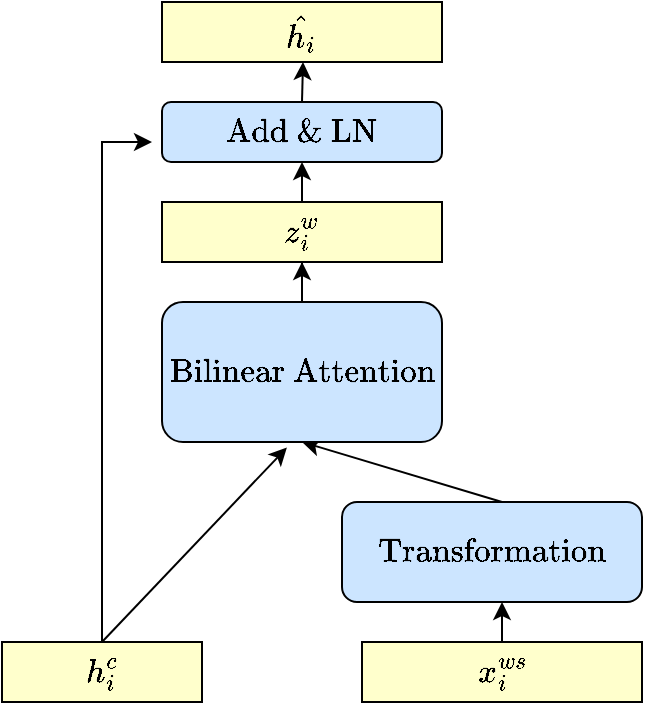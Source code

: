 <mxfile version="16.2.4" type="github">
  <diagram id="IcksXwuTqyY0LGTVq1D5" name="Page-1">
    <mxGraphModel dx="1185" dy="668" grid="1" gridSize="10" guides="1" tooltips="1" connect="1" arrows="1" fold="1" page="1" pageScale="1" pageWidth="827" pageHeight="1169" math="1" shadow="0">
      <root>
        <mxCell id="0" />
        <mxCell id="1" parent="0" />
        <mxCell id="RjcBTduC1KC-WIFji1nj-1" value="&lt;span style=&quot;font-size: 14px ; text-align: left ; background-color: rgb(255 , 255 , 255)&quot;&gt;$$h^c_i$$&lt;/span&gt;" style="rounded=0;whiteSpace=wrap;html=1;fillColor=#FFFFCC;" vertex="1" parent="1">
          <mxGeometry x="260" y="490" width="100" height="30" as="geometry" />
        </mxCell>
        <mxCell id="RjcBTduC1KC-WIFji1nj-4" value="" style="edgeStyle=orthogonalEdgeStyle;rounded=0;orthogonalLoop=1;jettySize=auto;html=1;fontColor=#000000;" edge="1" parent="1" source="RjcBTduC1KC-WIFji1nj-2">
          <mxGeometry relative="1" as="geometry">
            <mxPoint x="510" y="470" as="targetPoint" />
          </mxGeometry>
        </mxCell>
        <mxCell id="RjcBTduC1KC-WIFji1nj-2" value="&lt;span style=&quot;font-size: 14px ; text-align: left ; background-color: rgb(255 , 255 , 255)&quot;&gt;$$x^{ws}_i$$&lt;/span&gt;" style="rounded=0;whiteSpace=wrap;html=1;fillColor=#FFFFCC;" vertex="1" parent="1">
          <mxGeometry x="440" y="490" width="140" height="30" as="geometry" />
        </mxCell>
        <mxCell id="RjcBTduC1KC-WIFji1nj-6" value="" style="endArrow=classic;html=1;rounded=0;fontColor=#000000;entryX=0.446;entryY=1.04;entryDx=0;entryDy=0;entryPerimeter=0;" edge="1" parent="1" target="RjcBTduC1KC-WIFji1nj-9">
          <mxGeometry width="50" height="50" relative="1" as="geometry">
            <mxPoint x="310" y="490" as="sourcePoint" />
            <mxPoint x="400.62" y="401.98" as="targetPoint" />
          </mxGeometry>
        </mxCell>
        <mxCell id="RjcBTduC1KC-WIFji1nj-7" value="" style="endArrow=classic;html=1;rounded=0;fontColor=#000000;entryX=0.5;entryY=1;entryDx=0;entryDy=0;" edge="1" parent="1" target="RjcBTduC1KC-WIFji1nj-9">
          <mxGeometry width="50" height="50" relative="1" as="geometry">
            <mxPoint x="510" y="420" as="sourcePoint" />
            <mxPoint x="410" y="400" as="targetPoint" />
          </mxGeometry>
        </mxCell>
        <mxCell id="RjcBTduC1KC-WIFji1nj-12" value="" style="edgeStyle=orthogonalEdgeStyle;rounded=0;orthogonalLoop=1;jettySize=auto;html=1;fontColor=#000000;" edge="1" parent="1" source="RjcBTduC1KC-WIFji1nj-8">
          <mxGeometry relative="1" as="geometry">
            <mxPoint x="410" y="250" as="targetPoint" />
          </mxGeometry>
        </mxCell>
        <mxCell id="RjcBTduC1KC-WIFji1nj-8" value="&lt;span style=&quot;font-size: 14px ; text-align: left ; background-color: rgb(255 , 255 , 255)&quot;&gt;$$z^w_i$$&lt;/span&gt;" style="rounded=0;whiteSpace=wrap;html=1;fillColor=#FFFFCC;" vertex="1" parent="1">
          <mxGeometry x="340" y="270" width="140" height="30" as="geometry" />
        </mxCell>
        <mxCell id="RjcBTduC1KC-WIFji1nj-10" value="" style="edgeStyle=orthogonalEdgeStyle;rounded=0;orthogonalLoop=1;jettySize=auto;html=1;fontColor=#000000;" edge="1" parent="1" source="RjcBTduC1KC-WIFji1nj-9" target="RjcBTduC1KC-WIFji1nj-8">
          <mxGeometry relative="1" as="geometry" />
        </mxCell>
        <mxCell id="RjcBTduC1KC-WIFji1nj-9" value="&lt;span style=&quot;font-size: 14px ; text-align: left ; background-color: rgb(255 , 255 , 255)&quot;&gt;$$ \text{Bilinear Attention}$$&lt;/span&gt;" style="rounded=1;whiteSpace=wrap;html=1;fontColor=#000000;fillColor=#CCE5FF;" vertex="1" parent="1">
          <mxGeometry x="340" y="320" width="140" height="70" as="geometry" />
        </mxCell>
        <mxCell id="RjcBTduC1KC-WIFji1nj-14" value="" style="edgeStyle=orthogonalEdgeStyle;rounded=0;orthogonalLoop=1;jettySize=auto;html=1;fontColor=#000000;" edge="1" parent="1" target="RjcBTduC1KC-WIFji1nj-13">
          <mxGeometry relative="1" as="geometry">
            <mxPoint x="410" y="220" as="sourcePoint" />
          </mxGeometry>
        </mxCell>
        <mxCell id="RjcBTduC1KC-WIFji1nj-13" value="&lt;span style=&quot;font-size: 14px ; text-align: left ; background-color: rgb(255 , 255 , 255)&quot;&gt;$$\hat{h_i}$$&lt;/span&gt;" style="rounded=0;whiteSpace=wrap;html=1;fillColor=#FFFFCC;" vertex="1" parent="1">
          <mxGeometry x="340" y="170" width="140" height="30" as="geometry" />
        </mxCell>
        <mxCell id="RjcBTduC1KC-WIFji1nj-18" value="" style="edgeStyle=elbowEdgeStyle;elbow=horizontal;endArrow=classic;html=1;rounded=0;fontColor=#000000;" edge="1" parent="1">
          <mxGeometry width="50" height="50" relative="1" as="geometry">
            <mxPoint x="285" y="490" as="sourcePoint" />
            <mxPoint x="335" y="240" as="targetPoint" />
          </mxGeometry>
        </mxCell>
        <mxCell id="RjcBTduC1KC-WIFji1nj-20" value="&lt;span style=&quot;font-size: 14px ; text-align: left ; background-color: rgb(255 , 255 , 255)&quot;&gt;$$ \text{Transformation}$$&lt;/span&gt;" style="rounded=1;whiteSpace=wrap;html=1;fontColor=#000000;fillColor=#CCE5FF;" vertex="1" parent="1">
          <mxGeometry x="430" y="420" width="150" height="50" as="geometry" />
        </mxCell>
        <mxCell id="RjcBTduC1KC-WIFji1nj-21" value="&lt;span style=&quot;font-size: 14px ; text-align: left ; background-color: rgb(255 , 255 , 255)&quot;&gt;$$\text{Add &amp;amp; LN}$$&lt;/span&gt;" style="rounded=1;whiteSpace=wrap;html=1;fontColor=#000000;fillColor=#CCE5FF;" vertex="1" parent="1">
          <mxGeometry x="340" y="220" width="140" height="30" as="geometry" />
        </mxCell>
      </root>
    </mxGraphModel>
  </diagram>
</mxfile>
